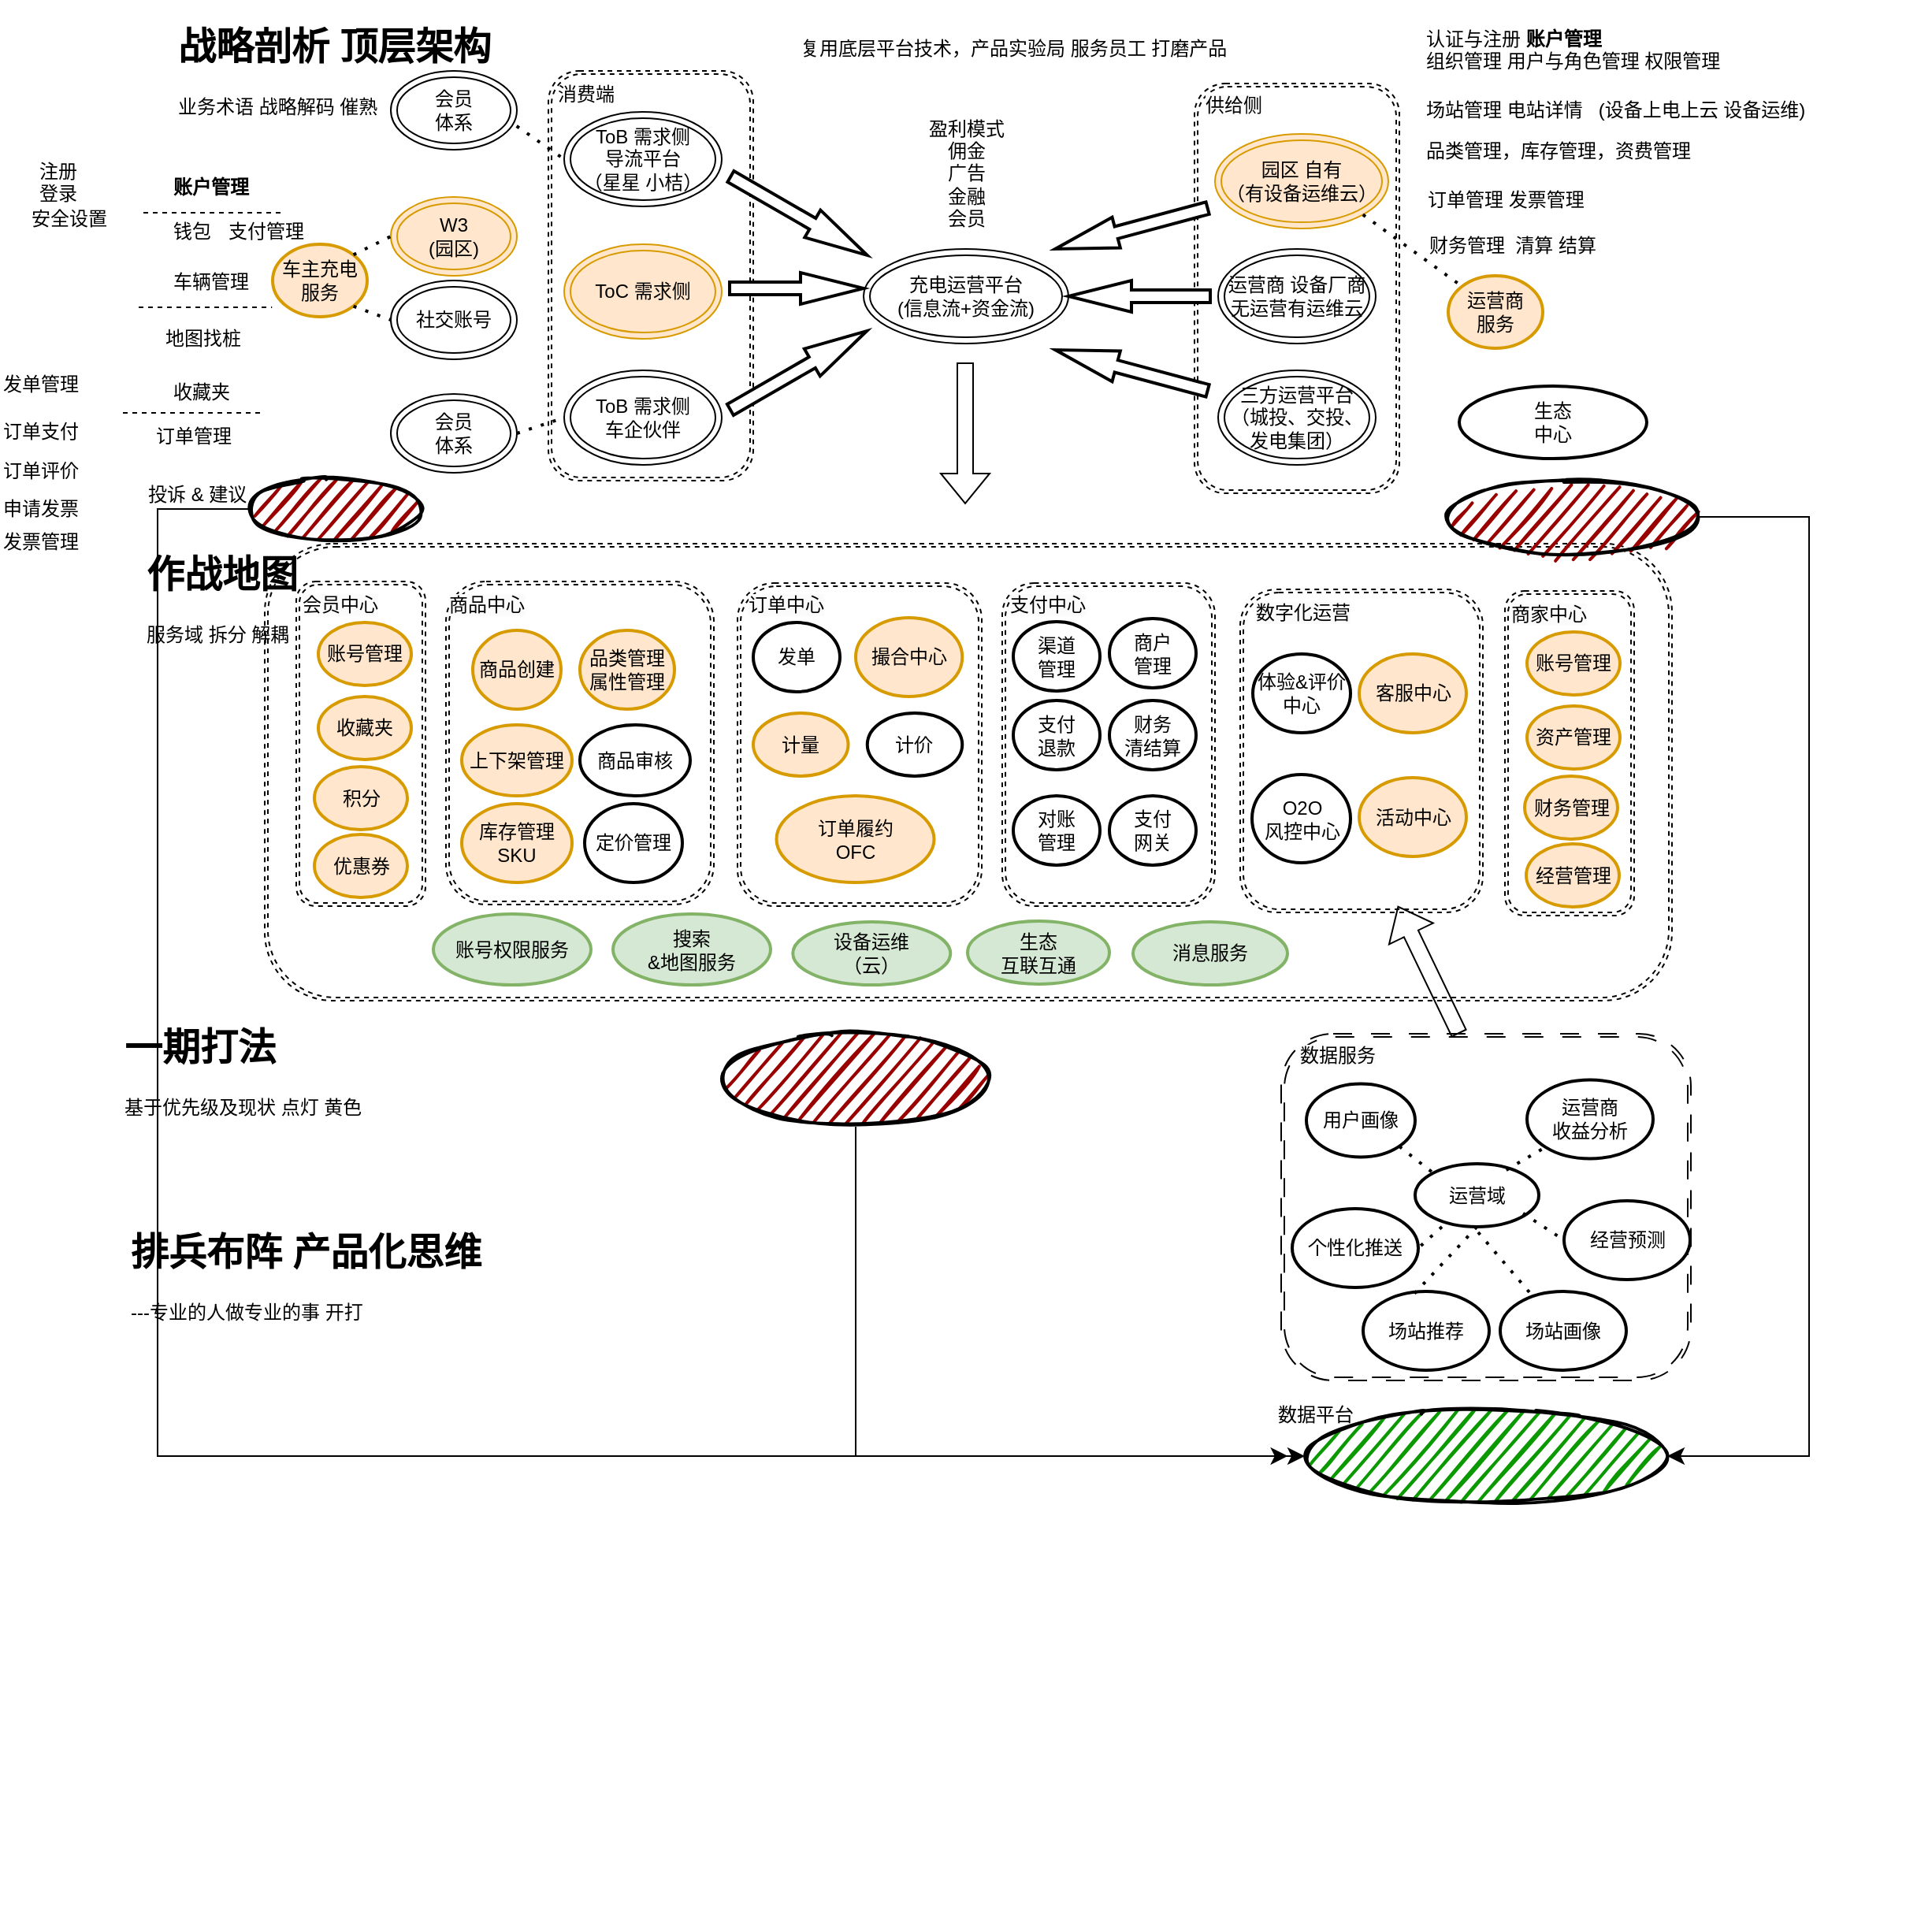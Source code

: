 <mxfile version="21.6.5" type="github" pages="2">
  <diagram id="8EDjJjbJvhK0y4aMau6F" name="第 2 页">
    <mxGraphModel dx="1999" dy="781" grid="1" gridSize="10" guides="1" tooltips="1" connect="1" arrows="1" fold="1" page="1" pageScale="1" pageWidth="827" pageHeight="1169" math="0" shadow="0">
      <root>
        <mxCell id="0" />
        <mxCell id="1" parent="0" />
        <mxCell id="3FzWOjz9zAjD-21MEWH3-63" value="" style="shape=ext;double=1;rounded=1;whiteSpace=wrap;html=1;dashed=1;" parent="1" vertex="1">
          <mxGeometry x="-253" y="370" width="893" height="290" as="geometry" />
        </mxCell>
        <mxCell id="F-QcpErnohuV-qcBUmVm-13" value="" style="shape=ext;double=1;rounded=1;whiteSpace=wrap;html=1;dashed=1;" parent="1" vertex="1">
          <mxGeometry x="366" y="399" width="154" height="205" as="geometry" />
        </mxCell>
        <mxCell id="i7QfS_ZlqmcbJxc-0LVa-5" value="" style="shape=ext;double=1;rounded=1;whiteSpace=wrap;html=1;dashed=1;" parent="1" vertex="1">
          <mxGeometry x="-138" y="394" width="170" height="205" as="geometry" />
        </mxCell>
        <mxCell id="eOWVepXUeaa1YayuUR31-4" value="" style="shape=ext;double=1;rounded=1;whiteSpace=wrap;html=1;dashed=1;" parent="1" vertex="1">
          <mxGeometry x="337" y="78" width="130" height="260" as="geometry" />
        </mxCell>
        <mxCell id="eOWVepXUeaa1YayuUR31-3" value="" style="shape=ext;double=1;rounded=1;whiteSpace=wrap;html=1;dashed=1;" parent="1" vertex="1">
          <mxGeometry x="-73" y="70" width="130" height="260" as="geometry" />
        </mxCell>
        <mxCell id="3FzWOjz9zAjD-21MEWH3-30" value="" style="shape=ext;double=1;rounded=1;whiteSpace=wrap;html=1;dashed=1;" parent="1" vertex="1">
          <mxGeometry x="47" y="395" width="155" height="205" as="geometry" />
        </mxCell>
        <mxCell id="3FzWOjz9zAjD-21MEWH3-1" value="ToB 需求侧&lt;br&gt;导流平台&lt;br&gt;（星星 小桔）" style="ellipse;shape=doubleEllipse;whiteSpace=wrap;html=1;" parent="1" vertex="1">
          <mxGeometry x="-63" y="96" width="100" height="60" as="geometry" />
        </mxCell>
        <mxCell id="3FzWOjz9zAjD-21MEWH3-2" value="充电运营平台&lt;br&gt;(信息流+资金流)" style="ellipse;shape=doubleEllipse;whiteSpace=wrap;html=1;" parent="1" vertex="1">
          <mxGeometry x="127" y="183" width="130" height="60" as="geometry" />
        </mxCell>
        <mxCell id="3FzWOjz9zAjD-21MEWH3-3" value="运营商 设备厂商&lt;br&gt;无运营有运维云" style="ellipse;shape=doubleEllipse;whiteSpace=wrap;html=1;" parent="1" vertex="1">
          <mxGeometry x="352" y="183" width="100" height="60" as="geometry" />
        </mxCell>
        <mxCell id="3FzWOjz9zAjD-21MEWH3-4" value="ToC&amp;nbsp;需求侧" style="ellipse;shape=doubleEllipse;whiteSpace=wrap;html=1;fillColor=#ffe6cc;strokeColor=#d79b00;" parent="1" vertex="1">
          <mxGeometry x="-63" y="180" width="100" height="60" as="geometry" />
        </mxCell>
        <mxCell id="3FzWOjz9zAjD-21MEWH3-10" value="" style="verticalLabelPosition=bottom;verticalAlign=top;html=1;strokeWidth=2;shape=mxgraph.arrows2.arrow;dy=0.6;dx=40;notch=0;rotation=30;" parent="1" vertex="1">
          <mxGeometry x="36" y="152" width="100" height="20" as="geometry" />
        </mxCell>
        <mxCell id="3FzWOjz9zAjD-21MEWH3-11" value="" style="verticalLabelPosition=bottom;verticalAlign=top;html=1;strokeWidth=2;shape=mxgraph.arrows2.arrow;dy=0.6;dx=40;notch=0;rotation=-195;" parent="1" vertex="1">
          <mxGeometry x="247" y="160" width="100" height="20" as="geometry" />
        </mxCell>
        <mxCell id="3FzWOjz9zAjD-21MEWH3-13" value="" style="verticalLabelPosition=bottom;verticalAlign=top;html=1;strokeWidth=2;shape=mxgraph.arrows2.arrow;dy=0.6;dx=40;notch=0;rotation=-180;" parent="1" vertex="1">
          <mxGeometry x="257" y="203" width="90" height="20" as="geometry" />
        </mxCell>
        <mxCell id="3FzWOjz9zAjD-21MEWH3-14" value="" style="verticalLabelPosition=bottom;verticalAlign=top;html=1;strokeWidth=2;shape=mxgraph.arrows2.arrow;dy=0.6;dx=40;notch=0;" parent="1" vertex="1">
          <mxGeometry x="42" y="198" width="85" height="20" as="geometry" />
        </mxCell>
        <mxCell id="3FzWOjz9zAjD-21MEWH3-16" value="三方运营平台&lt;br&gt;（城投、交投、发电集团）" style="ellipse;shape=doubleEllipse;whiteSpace=wrap;html=1;" parent="1" vertex="1">
          <mxGeometry x="352" y="260" width="100" height="60" as="geometry" />
        </mxCell>
        <mxCell id="3FzWOjz9zAjD-21MEWH3-17" value="ToB 需求侧&lt;br&gt;车企伙伴" style="ellipse;shape=doubleEllipse;whiteSpace=wrap;html=1;" parent="1" vertex="1">
          <mxGeometry x="-63" y="260" width="100" height="60" as="geometry" />
        </mxCell>
        <mxCell id="3FzWOjz9zAjD-21MEWH3-18" value="" style="verticalLabelPosition=bottom;verticalAlign=top;html=1;strokeWidth=2;shape=mxgraph.arrows2.arrow;dy=0.6;dx=40;notch=0;rotation=-30;" parent="1" vertex="1">
          <mxGeometry x="35.75" y="250" width="100" height="20" as="geometry" />
        </mxCell>
        <mxCell id="3FzWOjz9zAjD-21MEWH3-19" value="园区 自有&lt;br&gt;（有设备运维云）" style="ellipse;shape=doubleEllipse;whiteSpace=wrap;html=1;fillColor=#ffe6cc;strokeColor=#d79b00;" parent="1" vertex="1">
          <mxGeometry x="350" y="110" width="110" height="60" as="geometry" />
        </mxCell>
        <mxCell id="3FzWOjz9zAjD-21MEWH3-20" value="" style="verticalLabelPosition=bottom;verticalAlign=top;html=1;strokeWidth=2;shape=mxgraph.arrows2.arrow;dy=0.6;dx=40;notch=0;rotation=-165;" parent="1" vertex="1">
          <mxGeometry x="247" y="250" width="100" height="20" as="geometry" />
        </mxCell>
        <mxCell id="3FzWOjz9zAjD-21MEWH3-21" value="会员&lt;br&gt;体系" style="ellipse;shape=doubleEllipse;whiteSpace=wrap;html=1;" parent="1" vertex="1">
          <mxGeometry x="-173" y="275" width="80" height="50" as="geometry" />
        </mxCell>
        <mxCell id="3FzWOjz9zAjD-21MEWH3-22" value="会员&lt;br&gt;体系" style="ellipse;shape=doubleEllipse;whiteSpace=wrap;html=1;" parent="1" vertex="1">
          <mxGeometry x="-173" y="70" width="80" height="50" as="geometry" />
        </mxCell>
        <mxCell id="3FzWOjz9zAjD-21MEWH3-23" value="W3&lt;br&gt;(园区)" style="ellipse;shape=doubleEllipse;whiteSpace=wrap;html=1;fillColor=#ffe6cc;strokeColor=#d79b00;" parent="1" vertex="1">
          <mxGeometry x="-173" y="150" width="80" height="50" as="geometry" />
        </mxCell>
        <mxCell id="3FzWOjz9zAjD-21MEWH3-24" value="社交账号" style="ellipse;shape=doubleEllipse;whiteSpace=wrap;html=1;" parent="1" vertex="1">
          <mxGeometry x="-173" y="203" width="80" height="50" as="geometry" />
        </mxCell>
        <mxCell id="3FzWOjz9zAjD-21MEWH3-26" value="撮合中心" style="strokeWidth=2;html=1;shape=mxgraph.flowchart.start_1;whiteSpace=wrap;fillColor=#ffe6cc;strokeColor=#d79b00;" parent="1" vertex="1">
          <mxGeometry x="122" y="417" width="67.63" height="50" as="geometry" />
        </mxCell>
        <mxCell id="3FzWOjz9zAjD-21MEWH3-27" value="上下架管理" style="strokeWidth=2;html=1;shape=mxgraph.flowchart.start_1;whiteSpace=wrap;fillColor=#ffe6cc;strokeColor=#d79b00;" parent="1" vertex="1">
          <mxGeometry x="-128" y="485" width="70" height="45" as="geometry" />
        </mxCell>
        <mxCell id="3FzWOjz9zAjD-21MEWH3-28" value="计量" style="strokeWidth=2;html=1;shape=mxgraph.flowchart.start_1;whiteSpace=wrap;fillColor=#ffe6cc;strokeColor=#d79b00;" parent="1" vertex="1">
          <mxGeometry x="57" y="477.5" width="60.25" height="40" as="geometry" />
        </mxCell>
        <mxCell id="3FzWOjz9zAjD-21MEWH3-32" value="客服中心" style="strokeWidth=2;html=1;shape=mxgraph.flowchart.start_1;whiteSpace=wrap;fillColor=#ffe6cc;strokeColor=#d79b00;" parent="1" vertex="1">
          <mxGeometry x="441.5" y="440" width="68" height="50" as="geometry" />
        </mxCell>
        <mxCell id="3FzWOjz9zAjD-21MEWH3-34" value="O2O&lt;br&gt;风控中心" style="strokeWidth=2;html=1;shape=mxgraph.flowchart.start_1;whiteSpace=wrap;" parent="1" vertex="1">
          <mxGeometry x="373.5" y="516.5" width="62.5" height="56" as="geometry" />
        </mxCell>
        <mxCell id="3FzWOjz9zAjD-21MEWH3-41" value="&lt;b&gt;账户管理&lt;/b&gt;" style="text;whiteSpace=wrap;html=1;" parent="1" vertex="1">
          <mxGeometry x="-313" y="130" width="80" height="40" as="geometry" />
        </mxCell>
        <mxCell id="3FzWOjz9zAjD-21MEWH3-42" value="车辆管理" style="text;whiteSpace=wrap;html=1;" parent="1" vertex="1">
          <mxGeometry x="-313" y="190" width="80" height="40" as="geometry" />
        </mxCell>
        <mxCell id="3FzWOjz9zAjD-21MEWH3-43" value="安全设置" style="text;whiteSpace=wrap;html=1;" parent="1" vertex="1">
          <mxGeometry x="-403" y="150" width="80" height="40" as="geometry" />
        </mxCell>
        <mxCell id="3FzWOjz9zAjD-21MEWH3-44" value="支付管理" style="text;whiteSpace=wrap;html=1;" parent="1" vertex="1">
          <mxGeometry x="-278" y="158" width="80" height="40" as="geometry" />
        </mxCell>
        <mxCell id="3FzWOjz9zAjD-21MEWH3-45" value="收藏夹" style="text;whiteSpace=wrap;html=1;" parent="1" vertex="1">
          <mxGeometry x="-313" y="260" width="70" height="40" as="geometry" />
        </mxCell>
        <mxCell id="3FzWOjz9zAjD-21MEWH3-46" value="订单管理" style="text;whiteSpace=wrap;html=1;" parent="1" vertex="1">
          <mxGeometry x="-324" y="288" width="70" height="40" as="geometry" />
        </mxCell>
        <mxCell id="3FzWOjz9zAjD-21MEWH3-47" value="订单评价" style="text;whiteSpace=wrap;html=1;" parent="1" vertex="1">
          <mxGeometry x="-421" y="310" width="80" height="40" as="geometry" />
        </mxCell>
        <mxCell id="3FzWOjz9zAjD-21MEWH3-48" value="发单管理" style="text;whiteSpace=wrap;html=1;" parent="1" vertex="1">
          <mxGeometry x="-421" y="255" width="80" height="40" as="geometry" />
        </mxCell>
        <mxCell id="3FzWOjz9zAjD-21MEWH3-49" value="地图找桩" style="text;whiteSpace=wrap;html=1;" parent="1" vertex="1">
          <mxGeometry x="-318" y="226" width="80" height="40" as="geometry" />
        </mxCell>
        <mxCell id="3FzWOjz9zAjD-21MEWH3-50" value="订单支付" style="text;whiteSpace=wrap;html=1;" parent="1" vertex="1">
          <mxGeometry x="-421" y="285" width="80" height="40" as="geometry" />
        </mxCell>
        <mxCell id="3FzWOjz9zAjD-21MEWH3-52" value="申请发票" style="text;whiteSpace=wrap;html=1;" parent="1" vertex="1">
          <mxGeometry x="-421" y="334" width="80" height="40" as="geometry" />
        </mxCell>
        <mxCell id="3FzWOjz9zAjD-21MEWH3-53" value="发票管理" style="text;whiteSpace=wrap;html=1;" parent="1" vertex="1">
          <mxGeometry x="-421" y="355" width="80" height="40" as="geometry" />
        </mxCell>
        <mxCell id="3FzWOjz9zAjD-21MEWH3-54" value="注册 &lt;br&gt;登录" style="text;whiteSpace=wrap;html=1;" parent="1" vertex="1">
          <mxGeometry x="-398" y="120" width="80" height="40" as="geometry" />
        </mxCell>
        <mxCell id="3FzWOjz9zAjD-21MEWH3-55" value="投诉 &amp;amp; 建议" style="text;whiteSpace=wrap;html=1;" parent="1" vertex="1">
          <mxGeometry x="-329" y="325" width="80" height="40" as="geometry" />
        </mxCell>
        <mxCell id="3FzWOjz9zAjD-21MEWH3-58" value="&lt;span style=&quot;color: rgb(0, 0, 0); font-family: Helvetica; font-size: 12px; font-style: normal; font-variant-ligatures: normal; font-variant-caps: normal; font-weight: 400; letter-spacing: normal; orphans: 2; text-align: center; text-indent: 0px; text-transform: none; widows: 2; word-spacing: 0px; -webkit-text-stroke-width: 0px; background-color: rgb(251, 251, 251); text-decoration-thickness: initial; text-decoration-style: initial; text-decoration-color: initial; float: none; display: inline !important;&quot;&gt;订单中心&lt;/span&gt;" style="text;whiteSpace=wrap;html=1;" parent="1" vertex="1">
          <mxGeometry x="52" y="395" width="80" height="40" as="geometry" />
        </mxCell>
        <mxCell id="3FzWOjz9zAjD-21MEWH3-68" value="场站管理 电站详情&amp;nbsp; &amp;nbsp;(设备上电上云 设备运维)" style="text;whiteSpace=wrap;html=1;" parent="1" vertex="1">
          <mxGeometry x="482" y="81" width="260" height="40" as="geometry" />
        </mxCell>
        <mxCell id="3FzWOjz9zAjD-21MEWH3-69" value="认证与注册 &lt;b&gt;账户管理&lt;/b&gt;&amp;nbsp; &lt;br&gt;组织管理 用户与角色管理 权限管理" style="text;whiteSpace=wrap;html=1;" parent="1" vertex="1">
          <mxGeometry x="482" y="36" width="270" height="40" as="geometry" />
        </mxCell>
        <mxCell id="3FzWOjz9zAjD-21MEWH3-70" value="品类管理，库存管理，资费管理" style="text;whiteSpace=wrap;html=1;" parent="1" vertex="1">
          <mxGeometry x="482" y="107" width="200" height="40" as="geometry" />
        </mxCell>
        <mxCell id="3FzWOjz9zAjD-21MEWH3-71" value="&lt;span&gt;订单管理 发票管理&amp;nbsp;&lt;/span&gt;" style="text;whiteSpace=wrap;html=1;" parent="1" vertex="1">
          <mxGeometry x="483" y="138" width="195" height="40" as="geometry" />
        </mxCell>
        <mxCell id="3FzWOjz9zAjD-21MEWH3-72" value="订单履约&lt;br&gt;OFC" style="strokeWidth=2;html=1;shape=mxgraph.flowchart.start_1;whiteSpace=wrap;fillColor=#ffe6cc;strokeColor=#d79b00;" parent="1" vertex="1">
          <mxGeometry x="71.75" y="530" width="100" height="55" as="geometry" />
        </mxCell>
        <mxCell id="3FzWOjz9zAjD-21MEWH3-76" value="财务管理&amp;nbsp; 清算 结算" style="text;whiteSpace=wrap;html=1;" parent="1" vertex="1">
          <mxGeometry x="484" y="167" width="200" height="40" as="geometry" />
        </mxCell>
        <mxCell id="eOWVepXUeaa1YayuUR31-1" value="" style="endArrow=none;dashed=1;html=1;dashPattern=1 3;strokeWidth=2;rounded=0;exitX=0.998;exitY=0.7;exitDx=0;exitDy=0;exitPerimeter=0;entryX=0;entryY=0.5;entryDx=0;entryDy=0;" parent="1" source="3FzWOjz9zAjD-21MEWH3-22" target="3FzWOjz9zAjD-21MEWH3-1" edge="1">
          <mxGeometry width="50" height="50" relative="1" as="geometry">
            <mxPoint x="147" y="430" as="sourcePoint" />
            <mxPoint x="197" y="380" as="targetPoint" />
          </mxGeometry>
        </mxCell>
        <mxCell id="eOWVepXUeaa1YayuUR31-2" value="" style="endArrow=none;dashed=1;html=1;dashPattern=1 3;strokeWidth=2;rounded=0;exitX=1;exitY=0.5;exitDx=0;exitDy=0;entryX=0;entryY=0.5;entryDx=0;entryDy=0;" parent="1" source="3FzWOjz9zAjD-21MEWH3-21" target="3FzWOjz9zAjD-21MEWH3-17" edge="1">
          <mxGeometry width="50" height="50" relative="1" as="geometry">
            <mxPoint x="-83" y="85" as="sourcePoint" />
            <mxPoint x="-48" y="100" as="targetPoint" />
          </mxGeometry>
        </mxCell>
        <mxCell id="eOWVepXUeaa1YayuUR31-5" value="" style="shape=flexArrow;endArrow=classic;html=1;rounded=0;" parent="1" edge="1">
          <mxGeometry width="50" height="50" relative="1" as="geometry">
            <mxPoint x="191.5" y="255" as="sourcePoint" />
            <mxPoint x="191.5" y="345" as="targetPoint" />
          </mxGeometry>
        </mxCell>
        <mxCell id="eOWVepXUeaa1YayuUR31-6" value="消费端" style="text;strokeColor=none;fillColor=none;align=left;verticalAlign=middle;spacingLeft=4;spacingRight=4;overflow=hidden;points=[[0,0.5],[1,0.5]];portConstraint=eastwest;rotatable=0;whiteSpace=wrap;html=1;" parent="1" vertex="1">
          <mxGeometry x="-73" y="70" width="80" height="30" as="geometry" />
        </mxCell>
        <mxCell id="eOWVepXUeaa1YayuUR31-7" value="盈利模式&lt;br&gt;佣金&lt;br&gt;广告&lt;br&gt;金融&lt;br&gt;会员" style="text;html=1;strokeColor=none;fillColor=none;align=center;verticalAlign=middle;whiteSpace=wrap;rounded=0;" parent="1" vertex="1">
          <mxGeometry x="151.5" y="120" width="81" height="30" as="geometry" />
        </mxCell>
        <mxCell id="eOWVepXUeaa1YayuUR31-8" value="搜索&lt;br&gt;&amp;amp;地图服务" style="strokeWidth=2;html=1;shape=mxgraph.flowchart.start_1;whiteSpace=wrap;fillColor=#d5e8d4;strokeColor=#82b366;" parent="1" vertex="1">
          <mxGeometry x="-32" y="605" width="100" height="45" as="geometry" />
        </mxCell>
        <mxCell id="eOWVepXUeaa1YayuUR31-9" value="设备运维&lt;br&gt;（云）" style="strokeWidth=2;html=1;shape=mxgraph.flowchart.start_1;whiteSpace=wrap;fillColor=#d5e8d4;strokeColor=#82b366;" parent="1" vertex="1">
          <mxGeometry x="82.13" y="610" width="100" height="40" as="geometry" />
        </mxCell>
        <mxCell id="eOWVepXUeaa1YayuUR31-10" value="体验&amp;amp;评价&lt;br&gt;中心" style="strokeWidth=2;html=1;shape=mxgraph.flowchart.start_1;whiteSpace=wrap;" parent="1" vertex="1">
          <mxGeometry x="374" y="440" width="62" height="50" as="geometry" />
        </mxCell>
        <mxCell id="i7QfS_ZlqmcbJxc-0LVa-1" value="&lt;p data-pid=&quot;iykLAel1&quot; style=&quot;margin: 1.4em 0px; color: rgb(18, 18, 18); font-family: -apple-system, BlinkMacSystemFont, &amp;quot;Helvetica Neue&amp;quot;, &amp;quot;PingFang SC&amp;quot;, &amp;quot;Microsoft YaHei&amp;quot;, &amp;quot;Source Han Sans SC&amp;quot;, &amp;quot;Noto Sans CJK SC&amp;quot;, &amp;quot;WenQuanYi Micro Hei&amp;quot;, sans-serif; font-size: medium; font-style: normal; font-variant-ligatures: normal; font-variant-caps: normal; font-weight: 400; letter-spacing: normal; orphans: 2; text-align: start; text-indent: 0px; text-transform: none; widows: 2; word-spacing: 0px; -webkit-text-stroke-width: 0px; background-color: rgb(255, 255, 255); text-decoration-thickness: initial; text-decoration-style: initial; text-decoration-color: initial;&quot;&gt;&lt;br&gt;&lt;/p&gt;" style="text;whiteSpace=wrap;html=1;" parent="1" vertex="1">
          <mxGeometry x="-238" y="1060" width="582.5" height="190" as="geometry" />
        </mxCell>
        <mxCell id="i7QfS_ZlqmcbJxc-0LVa-2" value="计价" style="strokeWidth=2;html=1;shape=mxgraph.flowchart.start_1;whiteSpace=wrap;" parent="1" vertex="1">
          <mxGeometry x="129.38" y="477.5" width="60.25" height="40" as="geometry" />
        </mxCell>
        <mxCell id="i7QfS_ZlqmcbJxc-0LVa-3" value="发单" style="strokeWidth=2;html=1;shape=mxgraph.flowchart.start_1;whiteSpace=wrap;" parent="1" vertex="1">
          <mxGeometry x="57" y="420" width="55" height="44" as="geometry" />
        </mxCell>
        <mxCell id="i7QfS_ZlqmcbJxc-0LVa-6" value="&lt;span style=&quot;color: rgb(0, 0, 0); font-family: Helvetica; font-size: 12px; font-style: normal; font-variant-ligatures: normal; font-variant-caps: normal; font-weight: 400; letter-spacing: normal; orphans: 2; text-align: center; text-indent: 0px; text-transform: none; widows: 2; word-spacing: 0px; -webkit-text-stroke-width: 0px; background-color: rgb(251, 251, 251); text-decoration-thickness: initial; text-decoration-style: initial; text-decoration-color: initial; float: none; display: inline !important;&quot;&gt;商品中心&lt;/span&gt;" style="text;whiteSpace=wrap;html=1;" parent="1" vertex="1">
          <mxGeometry x="-138" y="395" width="80" height="40" as="geometry" />
        </mxCell>
        <mxCell id="i7QfS_ZlqmcbJxc-0LVa-8" value="品类管理&lt;br&gt;属性管理" style="strokeWidth=2;html=1;shape=mxgraph.flowchart.start_1;whiteSpace=wrap;fillColor=#ffe6cc;strokeColor=#d79b00;" parent="1" vertex="1">
          <mxGeometry x="-53" y="425" width="60" height="50" as="geometry" />
        </mxCell>
        <mxCell id="i7QfS_ZlqmcbJxc-0LVa-9" value="库存管理&lt;br&gt;SKU" style="strokeWidth=2;html=1;shape=mxgraph.flowchart.start_1;whiteSpace=wrap;fillColor=#ffe6cc;strokeColor=#d79b00;" parent="1" vertex="1">
          <mxGeometry x="-128" y="535" width="70" height="50" as="geometry" />
        </mxCell>
        <mxCell id="i7QfS_ZlqmcbJxc-0LVa-10" value="定价管理" style="strokeWidth=2;html=1;shape=mxgraph.flowchart.start_1;whiteSpace=wrap;" parent="1" vertex="1">
          <mxGeometry x="-50" y="535" width="62" height="50" as="geometry" />
        </mxCell>
        <mxCell id="i7QfS_ZlqmcbJxc-0LVa-11" value="商品审核" style="strokeWidth=2;html=1;shape=mxgraph.flowchart.start_1;whiteSpace=wrap;" parent="1" vertex="1">
          <mxGeometry x="-53" y="485" width="70" height="45" as="geometry" />
        </mxCell>
        <mxCell id="i7QfS_ZlqmcbJxc-0LVa-12" value="商品创建" style="strokeWidth=2;html=1;shape=mxgraph.flowchart.start_1;whiteSpace=wrap;fillColor=#ffe6cc;strokeColor=#d79b00;" parent="1" vertex="1">
          <mxGeometry x="-121" y="425" width="56" height="50" as="geometry" />
        </mxCell>
        <mxCell id="lFskjQZ2PCmckqdqeggf-3" value="车主充电服务" style="strokeWidth=2;html=1;shape=mxgraph.flowchart.start_1;whiteSpace=wrap;fillColor=#ffe6cc;strokeColor=#d79b00;" parent="1" vertex="1">
          <mxGeometry x="-248" y="180" width="60" height="46" as="geometry" />
        </mxCell>
        <mxCell id="lFskjQZ2PCmckqdqeggf-4" value="运营商&lt;br&gt;服务" style="strokeWidth=2;html=1;shape=mxgraph.flowchart.start_1;whiteSpace=wrap;fillColor=#ffe6cc;strokeColor=#d79b00;" parent="1" vertex="1">
          <mxGeometry x="498" y="200" width="60" height="46" as="geometry" />
        </mxCell>
        <mxCell id="lFskjQZ2PCmckqdqeggf-5" value="账号权限服务" style="strokeWidth=2;html=1;shape=mxgraph.flowchart.start_1;whiteSpace=wrap;fillColor=#d5e8d4;strokeColor=#82b366;" parent="1" vertex="1">
          <mxGeometry x="-146" y="605" width="100" height="45" as="geometry" />
        </mxCell>
        <mxCell id="lFskjQZ2PCmckqdqeggf-8" value="" style="endArrow=none;dashed=1;html=1;dashPattern=1 3;strokeWidth=2;rounded=0;entryX=0;entryY=0.5;entryDx=0;entryDy=0;exitX=0.855;exitY=0.145;exitDx=0;exitDy=0;exitPerimeter=0;" parent="1" source="lFskjQZ2PCmckqdqeggf-3" target="3FzWOjz9zAjD-21MEWH3-23" edge="1">
          <mxGeometry width="50" height="50" relative="1" as="geometry">
            <mxPoint x="462" y="223" as="sourcePoint" />
            <mxPoint x="507" y="240" as="targetPoint" />
          </mxGeometry>
        </mxCell>
        <mxCell id="lFskjQZ2PCmckqdqeggf-9" value="" style="endArrow=none;dashed=1;html=1;dashPattern=1 3;strokeWidth=2;rounded=0;entryX=0;entryY=0.5;entryDx=0;entryDy=0;exitX=0.855;exitY=0.855;exitDx=0;exitDy=0;exitPerimeter=0;" parent="1" source="lFskjQZ2PCmckqdqeggf-3" target="3FzWOjz9zAjD-21MEWH3-24" edge="1">
          <mxGeometry width="50" height="50" relative="1" as="geometry">
            <mxPoint x="-187" y="197" as="sourcePoint" />
            <mxPoint x="-163" y="185" as="targetPoint" />
          </mxGeometry>
        </mxCell>
        <mxCell id="lFskjQZ2PCmckqdqeggf-10" value="复用底层平台技术，产品实验局 服务员工&amp;nbsp;打磨产品&amp;nbsp;" style="text;strokeColor=none;fillColor=none;align=left;verticalAlign=middle;spacingLeft=4;spacingRight=4;overflow=hidden;points=[[0,0.5],[1,0.5]];portConstraint=eastwest;rotatable=0;whiteSpace=wrap;html=1;" parent="1" vertex="1">
          <mxGeometry x="81.25" y="28.25" width="310" height="55.5" as="geometry" />
        </mxCell>
        <mxCell id="lFskjQZ2PCmckqdqeggf-11" value="&lt;h1&gt;战略剖析 顶层架构&lt;/h1&gt;&lt;div&gt;业务术语 战略解码 催熟&lt;br&gt;&lt;/div&gt;" style="text;html=1;strokeColor=none;fillColor=none;spacing=5;spacingTop=-20;whiteSpace=wrap;overflow=hidden;rounded=0;" parent="1" vertex="1">
          <mxGeometry x="-313" y="35" width="250" height="120" as="geometry" />
        </mxCell>
        <mxCell id="lFskjQZ2PCmckqdqeggf-12" value="&lt;h1&gt;作战地图&lt;/h1&gt;&lt;div&gt;&lt;p class=&quot;MsoNormal&quot;&gt;服务域 拆分 解耦&lt;/p&gt;&lt;/div&gt;" style="text;html=1;strokeColor=none;fillColor=none;spacing=5;spacingTop=-20;whiteSpace=wrap;overflow=hidden;rounded=0;" parent="1" vertex="1">
          <mxGeometry x="-333" y="370" width="190" height="120" as="geometry" />
        </mxCell>
        <mxCell id="lFskjQZ2PCmckqdqeggf-13" value="&lt;h1&gt;一期打法&lt;/h1&gt;&lt;div&gt;基于优先级及现状 点灯 黄色&lt;br&gt;&lt;/div&gt;" style="text;html=1;strokeColor=none;fillColor=none;spacing=5;spacingTop=-20;whiteSpace=wrap;overflow=hidden;rounded=0;" parent="1" vertex="1">
          <mxGeometry x="-347" y="670" width="190" height="120" as="geometry" />
        </mxCell>
        <mxCell id="ysuumSPYMVVIcpJFChXi-2" value="" style="endArrow=none;dashed=1;html=1;dashPattern=1 3;strokeWidth=2;rounded=0;entryX=0.145;entryY=0.145;entryDx=0;entryDy=0;entryPerimeter=0;exitX=1;exitY=1;exitDx=0;exitDy=0;" parent="1" source="3FzWOjz9zAjD-21MEWH3-19" target="lFskjQZ2PCmckqdqeggf-4" edge="1">
          <mxGeometry width="50" height="50" relative="1" as="geometry">
            <mxPoint x="462" y="223" as="sourcePoint" />
            <mxPoint x="507" y="240" as="targetPoint" />
          </mxGeometry>
        </mxCell>
        <mxCell id="PBwplDWFwC0qP9ES-MlG-2" value="生态&lt;br&gt;互联互通" style="strokeWidth=2;html=1;shape=mxgraph.flowchart.start_1;whiteSpace=wrap;fillColor=#d5e8d4;strokeColor=#82b366;" parent="1" vertex="1">
          <mxGeometry x="193" y="609.5" width="90" height="40" as="geometry" />
        </mxCell>
        <mxCell id="F-QcpErnohuV-qcBUmVm-1" value="&lt;span style=&quot;color: rgb(0, 0, 0); font-family: Helvetica; font-size: 12px; font-style: normal; font-variant-ligatures: normal; font-variant-caps: normal; font-weight: 400; letter-spacing: normal; orphans: 2; text-align: center; text-indent: 0px; text-transform: none; widows: 2; word-spacing: 0px; -webkit-text-stroke-width: 0px; background-color: rgb(251, 251, 251); text-decoration-thickness: initial; text-decoration-style: initial; text-decoration-color: initial; float: none; display: inline !important;&quot;&gt;供给侧&lt;/span&gt;" style="text;whiteSpace=wrap;html=1;" parent="1" vertex="1">
          <mxGeometry x="341.5" y="78" width="70" height="40" as="geometry" />
        </mxCell>
        <mxCell id="F-QcpErnohuV-qcBUmVm-2" value="钱包" style="text;whiteSpace=wrap;html=1;" parent="1" vertex="1">
          <mxGeometry x="-313" y="158" width="70" height="40" as="geometry" />
        </mxCell>
        <mxCell id="F-QcpErnohuV-qcBUmVm-11" value="" style="group" parent="1" vertex="1" connectable="0">
          <mxGeometry x="-373" y="870" width="1177" height="139" as="geometry" />
        </mxCell>
        <mxCell id="3FzWOjz9zAjD-21MEWH3-38" value="" style="ellipse;whiteSpace=wrap;html=1;strokeWidth=2;fillWeight=2;hachureGap=8;fillColor=#0a9900;fillStyle=dots;sketch=1;" parent="F-QcpErnohuV-qcBUmVm-11" vertex="1">
          <mxGeometry x="780" y="49" width="230" height="60" as="geometry" />
        </mxCell>
        <mxCell id="F-QcpErnohuV-qcBUmVm-12" value="" style="group" parent="F-QcpErnohuV-qcBUmVm-11" vertex="1" connectable="0">
          <mxGeometry x="765" y="-180" width="292" height="260" as="geometry" />
        </mxCell>
        <mxCell id="3FzWOjz9zAjD-21MEWH3-31" value="" style="shape=ext;double=1;rounded=1;whiteSpace=wrap;html=1;dashed=1;dashPattern=12 12;" parent="F-QcpErnohuV-qcBUmVm-12" vertex="1">
          <mxGeometry y="-9" width="260" height="220" as="geometry" />
        </mxCell>
        <mxCell id="3FzWOjz9zAjD-21MEWH3-33" value="用户画像" style="strokeWidth=2;html=1;shape=mxgraph.flowchart.start_1;whiteSpace=wrap;" parent="F-QcpErnohuV-qcBUmVm-12" vertex="1">
          <mxGeometry x="16" y="22.75" width="69" height="46.5" as="geometry" />
        </mxCell>
        <mxCell id="3FzWOjz9zAjD-21MEWH3-57" value="&lt;span style=&quot;color: rgb(0, 0, 0); font-family: Helvetica; font-size: 12px; font-style: normal; font-variant-ligatures: normal; font-variant-caps: normal; font-weight: 400; letter-spacing: normal; orphans: 2; text-align: center; text-indent: 0px; text-transform: none; widows: 2; word-spacing: 0px; -webkit-text-stroke-width: 0px; background-color: rgb(251, 251, 251); text-decoration-thickness: initial; text-decoration-style: initial; text-decoration-color: initial; float: none; display: inline !important;&quot;&gt;数据服务&lt;/span&gt;" style="text;whiteSpace=wrap;html=1;" parent="F-QcpErnohuV-qcBUmVm-12" vertex="1">
          <mxGeometry x="10" y="-9" width="105" height="40" as="geometry" />
        </mxCell>
        <mxCell id="3FzWOjz9zAjD-21MEWH3-59" value="场站画像" style="strokeWidth=2;html=1;shape=mxgraph.flowchart.start_1;whiteSpace=wrap;" parent="F-QcpErnohuV-qcBUmVm-12" vertex="1">
          <mxGeometry x="139" y="154.5" width="80" height="50" as="geometry" />
        </mxCell>
        <mxCell id="3FzWOjz9zAjD-21MEWH3-60" value="运营商&lt;br&gt;收益分析" style="strokeWidth=2;html=1;shape=mxgraph.flowchart.start_1;whiteSpace=wrap;" parent="F-QcpErnohuV-qcBUmVm-12" vertex="1">
          <mxGeometry x="156" y="20.25" width="80" height="50" as="geometry" />
        </mxCell>
        <mxCell id="3FzWOjz9zAjD-21MEWH3-61" value="场站推荐" style="strokeWidth=2;html=1;shape=mxgraph.flowchart.start_1;whiteSpace=wrap;" parent="F-QcpErnohuV-qcBUmVm-12" vertex="1">
          <mxGeometry x="52" y="154.5" width="80" height="50" as="geometry" />
        </mxCell>
        <mxCell id="3FzWOjz9zAjD-21MEWH3-62" value="个性化推送" style="strokeWidth=2;html=1;shape=mxgraph.flowchart.start_1;whiteSpace=wrap;" parent="F-QcpErnohuV-qcBUmVm-12" vertex="1">
          <mxGeometry x="7" y="102" width="80" height="50" as="geometry" />
        </mxCell>
        <mxCell id="3FzWOjz9zAjD-21MEWH3-73" value="经营预测" style="strokeWidth=2;html=1;shape=mxgraph.flowchart.start_1;whiteSpace=wrap;" parent="F-QcpErnohuV-qcBUmVm-12" vertex="1">
          <mxGeometry x="179.5" y="97" width="80" height="50" as="geometry" />
        </mxCell>
        <mxCell id="ysuumSPYMVVIcpJFChXi-1" value="运营域" style="strokeWidth=2;html=1;shape=mxgraph.flowchart.start_1;whiteSpace=wrap;" parent="F-QcpErnohuV-qcBUmVm-12" vertex="1">
          <mxGeometry x="85" y="73.5" width="78.5" height="40" as="geometry" />
        </mxCell>
        <mxCell id="F-QcpErnohuV-qcBUmVm-4" value="" style="endArrow=none;dashed=1;html=1;dashPattern=1 3;strokeWidth=2;rounded=0;entryX=1;entryY=0.5;entryDx=0;entryDy=0;entryPerimeter=0;" parent="F-QcpErnohuV-qcBUmVm-12" source="ysuumSPYMVVIcpJFChXi-1" target="3FzWOjz9zAjD-21MEWH3-62" edge="1">
          <mxGeometry width="50" height="50" relative="1" as="geometry">
            <mxPoint x="26.039" y="152" as="sourcePoint" />
            <mxPoint x="26.039" y="102" as="targetPoint" />
          </mxGeometry>
        </mxCell>
        <mxCell id="F-QcpErnohuV-qcBUmVm-5" value="" style="endArrow=none;dashed=1;html=1;dashPattern=1 3;strokeWidth=2;rounded=0;entryX=0.738;entryY=0.038;entryDx=0;entryDy=0;entryPerimeter=0;exitX=0.5;exitY=1;exitDx=0;exitDy=0;exitPerimeter=0;" parent="F-QcpErnohuV-qcBUmVm-12" source="ysuumSPYMVVIcpJFChXi-1" edge="1">
          <mxGeometry width="50" height="50" relative="1" as="geometry">
            <mxPoint x="96" y="124" as="sourcePoint" />
            <mxPoint x="84.04" y="156.4" as="targetPoint" />
          </mxGeometry>
        </mxCell>
        <mxCell id="F-QcpErnohuV-qcBUmVm-6" value="" style="endArrow=none;dashed=1;html=1;dashPattern=1 3;strokeWidth=2;rounded=0;entryX=0.263;entryY=0.07;entryDx=0;entryDy=0;entryPerimeter=0;" parent="F-QcpErnohuV-qcBUmVm-12" target="3FzWOjz9zAjD-21MEWH3-59" edge="1">
          <mxGeometry width="50" height="50" relative="1" as="geometry">
            <mxPoint x="125" y="117" as="sourcePoint" />
            <mxPoint x="94" y="166" as="targetPoint" />
          </mxGeometry>
        </mxCell>
        <mxCell id="F-QcpErnohuV-qcBUmVm-7" value="" style="endArrow=none;dashed=1;html=1;dashPattern=1 3;strokeWidth=2;rounded=0;entryX=0;entryY=0.5;entryDx=0;entryDy=0;entryPerimeter=0;exitX=0.873;exitY=0.785;exitDx=0;exitDy=0;exitPerimeter=0;" parent="F-QcpErnohuV-qcBUmVm-12" source="ysuumSPYMVVIcpJFChXi-1" target="3FzWOjz9zAjD-21MEWH3-73" edge="1">
          <mxGeometry width="50" height="50" relative="1" as="geometry">
            <mxPoint x="135" y="127" as="sourcePoint" />
            <mxPoint x="170" y="168" as="targetPoint" />
          </mxGeometry>
        </mxCell>
        <mxCell id="F-QcpErnohuV-qcBUmVm-8" value="" style="endArrow=none;dashed=1;html=1;dashPattern=1 3;strokeWidth=2;rounded=0;entryX=0.145;entryY=0.855;entryDx=0;entryDy=0;entryPerimeter=0;exitX=0.737;exitY=0.099;exitDx=0;exitDy=0;exitPerimeter=0;" parent="F-QcpErnohuV-qcBUmVm-12" source="ysuumSPYMVVIcpJFChXi-1" target="3FzWOjz9zAjD-21MEWH3-60" edge="1">
          <mxGeometry width="50" height="50" relative="1" as="geometry">
            <mxPoint x="155" y="87" as="sourcePoint" />
            <mxPoint x="190" y="86" as="targetPoint" />
          </mxGeometry>
        </mxCell>
        <mxCell id="F-QcpErnohuV-qcBUmVm-9" value="" style="endArrow=none;dashed=1;html=1;dashPattern=1 3;strokeWidth=2;rounded=0;entryX=0.145;entryY=0.145;entryDx=0;entryDy=0;entryPerimeter=0;exitX=0.855;exitY=0.855;exitDx=0;exitDy=0;exitPerimeter=0;" parent="F-QcpErnohuV-qcBUmVm-12" source="3FzWOjz9zAjD-21MEWH3-33" target="ysuumSPYMVVIcpJFChXi-1" edge="1">
          <mxGeometry width="50" height="50" relative="1" as="geometry">
            <mxPoint x="211" y="114" as="sourcePoint" />
            <mxPoint x="227" y="142" as="targetPoint" />
          </mxGeometry>
        </mxCell>
        <mxCell id="F-QcpErnohuV-qcBUmVm-22" value="数据平台" style="text;html=1;strokeColor=none;fillColor=none;align=center;verticalAlign=middle;whiteSpace=wrap;rounded=0;" parent="F-QcpErnohuV-qcBUmVm-12" vertex="1">
          <mxGeometry x="-8" y="218" width="60" height="30" as="geometry" />
        </mxCell>
        <mxCell id="F-QcpErnohuV-qcBUmVm-14" value="&lt;span style=&quot;color: rgb(0, 0, 0); font-family: Helvetica; font-style: normal; font-variant-ligatures: normal; font-variant-caps: normal; font-weight: 400; letter-spacing: normal; orphans: 2; text-align: center; text-indent: 0px; text-transform: none; widows: 2; word-spacing: 0px; -webkit-text-stroke-width: 0px; background-color: rgb(251, 251, 251); text-decoration-thickness: initial; text-decoration-style: initial; text-decoration-color: initial; float: none; display: inline !important;&quot;&gt;&lt;font style=&quot;font-size: 12px;&quot;&gt;数字化运营&lt;/font&gt;&lt;/span&gt;" style="text;whiteSpace=wrap;html=1;" parent="1" vertex="1">
          <mxGeometry x="374" y="400" width="80" height="40" as="geometry" />
        </mxCell>
        <mxCell id="F-QcpErnohuV-qcBUmVm-15" value="活动中心" style="strokeWidth=2;html=1;shape=mxgraph.flowchart.start_1;whiteSpace=wrap;fillColor=#ffe6cc;strokeColor=#d79b00;" parent="1" vertex="1">
          <mxGeometry x="441.5" y="518.5" width="68" height="50" as="geometry" />
        </mxCell>
        <mxCell id="F-QcpErnohuV-qcBUmVm-16" value="" style="shape=flexArrow;endArrow=classic;html=1;rounded=0;" parent="1" edge="1">
          <mxGeometry width="50" height="50" relative="1" as="geometry">
            <mxPoint x="505" y="681" as="sourcePoint" />
            <mxPoint x="466" y="599.928" as="targetPoint" />
          </mxGeometry>
        </mxCell>
        <mxCell id="F-QcpErnohuV-qcBUmVm-17" value="" style="shape=ext;double=1;rounded=1;whiteSpace=wrap;html=1;dashed=1;" parent="1" vertex="1">
          <mxGeometry x="215" y="395" width="135" height="205" as="geometry" />
        </mxCell>
        <mxCell id="F-QcpErnohuV-qcBUmVm-18" value="&lt;span style=&quot;color: rgb(0, 0, 0); font-family: Helvetica; font-size: 12px; font-style: normal; font-variant-ligatures: normal; font-variant-caps: normal; font-weight: 400; letter-spacing: normal; orphans: 2; text-align: center; text-indent: 0px; text-transform: none; widows: 2; word-spacing: 0px; -webkit-text-stroke-width: 0px; background-color: rgb(251, 251, 251); text-decoration-thickness: initial; text-decoration-style: initial; text-decoration-color: initial; float: none; display: inline !important;&quot;&gt;支付中心&lt;/span&gt;" style="text;whiteSpace=wrap;html=1;" parent="1" vertex="1">
          <mxGeometry x="218" y="395" width="80" height="40" as="geometry" />
        </mxCell>
        <mxCell id="F-QcpErnohuV-qcBUmVm-19" value="支付&lt;br&gt;退款" style="strokeWidth=2;html=1;shape=mxgraph.flowchart.start_1;whiteSpace=wrap;" parent="1" vertex="1">
          <mxGeometry x="222" y="469.5" width="55" height="44" as="geometry" />
        </mxCell>
        <mxCell id="F-QcpErnohuV-qcBUmVm-20" value="渠道&lt;br&gt;管理" style="strokeWidth=2;html=1;shape=mxgraph.flowchart.start_1;whiteSpace=wrap;" parent="1" vertex="1">
          <mxGeometry x="222" y="419.5" width="55" height="44" as="geometry" />
        </mxCell>
        <mxCell id="F-QcpErnohuV-qcBUmVm-21" value="财务&lt;br&gt;清结算" style="strokeWidth=2;html=1;shape=mxgraph.flowchart.start_1;whiteSpace=wrap;" parent="1" vertex="1">
          <mxGeometry x="283" y="469.5" width="55" height="44" as="geometry" />
        </mxCell>
        <mxCell id="3FzWOjz9zAjD-21MEWH3-78" value="" style="edgeStyle=elbowEdgeStyle;elbow=horizontal;endArrow=classic;html=1;curved=0;rounded=0;endSize=8;startSize=8;exitX=0;exitY=0.5;exitDx=0;exitDy=0;entryX=0.205;entryY=1.365;entryDx=0;entryDy=0;entryPerimeter=0;" parent="1" source="3FzWOjz9zAjD-21MEWH3-56" target="F-QcpErnohuV-qcBUmVm-22" edge="1">
          <mxGeometry width="50" height="50" relative="1" as="geometry">
            <mxPoint x="223" y="940" as="sourcePoint" />
            <mxPoint x="297" y="910" as="targetPoint" />
            <Array as="points">
              <mxPoint x="-321" y="900" />
            </Array>
          </mxGeometry>
        </mxCell>
        <mxCell id="3FzWOjz9zAjD-21MEWH3-79" value="" style="edgeStyle=elbowEdgeStyle;elbow=horizontal;endArrow=classic;html=1;curved=0;rounded=0;endSize=8;startSize=8;exitX=1;exitY=0.5;exitDx=0;exitDy=0;entryX=1;entryY=0.5;entryDx=0;entryDy=0;" parent="1" source="3FzWOjz9zAjD-21MEWH3-75" target="3FzWOjz9zAjD-21MEWH3-38" edge="1">
          <mxGeometry width="50" height="50" relative="1" as="geometry">
            <mxPoint x="410.5" y="990" as="sourcePoint" />
            <mxPoint x="567" y="890" as="targetPoint" />
            <Array as="points">
              <mxPoint x="727" y="670" />
            </Array>
          </mxGeometry>
        </mxCell>
        <mxCell id="F-QcpErnohuV-qcBUmVm-24" value="生态&lt;br&gt;中心" style="strokeWidth=2;html=1;shape=mxgraph.flowchart.start_1;whiteSpace=wrap;" parent="1" vertex="1">
          <mxGeometry x="505" y="270" width="119" height="46" as="geometry" />
        </mxCell>
        <mxCell id="F-QcpErnohuV-qcBUmVm-25" value="商户&lt;br&gt;管理" style="strokeWidth=2;html=1;shape=mxgraph.flowchart.start_1;whiteSpace=wrap;" parent="1" vertex="1">
          <mxGeometry x="283" y="417.5" width="55" height="44" as="geometry" />
        </mxCell>
        <mxCell id="F-QcpErnohuV-qcBUmVm-26" value="对账&lt;br&gt;管理" style="strokeWidth=2;html=1;shape=mxgraph.flowchart.start_1;whiteSpace=wrap;" parent="1" vertex="1">
          <mxGeometry x="222" y="530" width="55" height="44" as="geometry" />
        </mxCell>
        <mxCell id="F-QcpErnohuV-qcBUmVm-27" value="支付&lt;br&gt;网关" style="strokeWidth=2;html=1;shape=mxgraph.flowchart.start_1;whiteSpace=wrap;" parent="1" vertex="1">
          <mxGeometry x="283" y="530" width="55" height="44" as="geometry" />
        </mxCell>
        <mxCell id="9edYSK3bWS5Uuao7dCxM-5" value="消息服务" style="strokeWidth=2;html=1;shape=mxgraph.flowchart.start_1;whiteSpace=wrap;fillColor=#d5e8d4;strokeColor=#82b366;" parent="1" vertex="1">
          <mxGeometry x="298" y="610" width="98" height="40" as="geometry" />
        </mxCell>
        <mxCell id="9edYSK3bWS5Uuao7dCxM-6" value="" style="endArrow=none;dashed=1;html=1;rounded=0;entryX=0.87;entryY=-0.149;entryDx=0;entryDy=0;entryPerimeter=0;" parent="1" target="3FzWOjz9zAjD-21MEWH3-49" edge="1">
          <mxGeometry width="50" height="50" relative="1" as="geometry">
            <mxPoint x="-333" y="220" as="sourcePoint" />
            <mxPoint x="-63" y="250" as="targetPoint" />
          </mxGeometry>
        </mxCell>
        <mxCell id="9edYSK3bWS5Uuao7dCxM-7" value="" style="endArrow=none;dashed=1;html=1;rounded=0;" parent="1" edge="1">
          <mxGeometry width="50" height="50" relative="1" as="geometry">
            <mxPoint x="-343" y="287" as="sourcePoint" />
            <mxPoint x="-253" y="287" as="targetPoint" />
          </mxGeometry>
        </mxCell>
        <mxCell id="9edYSK3bWS5Uuao7dCxM-8" value="" style="endArrow=none;dashed=1;html=1;rounded=0;" parent="1" edge="1">
          <mxGeometry width="50" height="50" relative="1" as="geometry">
            <mxPoint x="-330" y="160" as="sourcePoint" />
            <mxPoint x="-240" y="160" as="targetPoint" />
          </mxGeometry>
        </mxCell>
        <mxCell id="3FzWOjz9zAjD-21MEWH3-56" value="" style="ellipse;whiteSpace=wrap;html=1;strokeWidth=2;fillWeight=2;hachureGap=8;fillColor=#990000;fillStyle=dots;sketch=1;" parent="1" vertex="1">
          <mxGeometry x="-263" y="328" width="110" height="40" as="geometry" />
        </mxCell>
        <mxCell id="3FzWOjz9zAjD-21MEWH3-75" value="" style="ellipse;whiteSpace=wrap;html=1;strokeWidth=2;fillWeight=2;hachureGap=8;fillColor=#990000;fillStyle=dots;sketch=1;" parent="1" vertex="1">
          <mxGeometry x="497" y="330" width="160" height="46" as="geometry" />
        </mxCell>
        <mxCell id="3FzWOjz9zAjD-21MEWH3-37" value="" style="ellipse;whiteSpace=wrap;html=1;strokeWidth=2;fillWeight=2;hachureGap=8;fillColor=#990000;fillStyle=dots;sketch=1;" parent="1" vertex="1">
          <mxGeometry x="37" y="680" width="170" height="60" as="geometry" />
        </mxCell>
        <mxCell id="9edYSK3bWS5Uuao7dCxM-9" value="" style="edgeStyle=elbowEdgeStyle;elbow=horizontal;endArrow=classic;html=1;curved=0;rounded=0;endSize=8;startSize=8;exitX=0.5;exitY=1;exitDx=0;exitDy=0;entryX=0;entryY=0.5;entryDx=0;entryDy=0;" parent="1" source="3FzWOjz9zAjD-21MEWH3-37" target="3FzWOjz9zAjD-21MEWH3-38" edge="1">
          <mxGeometry width="50" height="50" relative="1" as="geometry">
            <mxPoint x="-249" y="360" as="sourcePoint" />
            <mxPoint x="581" y="901" as="targetPoint" />
            <Array as="points">
              <mxPoint x="122" y="820" />
            </Array>
          </mxGeometry>
        </mxCell>
        <mxCell id="ysuumSPYMVVIcpJFChXi-3" value="&lt;h1&gt;排兵布阵 产品化思维&lt;/h1&gt;&lt;div&gt;&lt;p class=&quot;MsoNormal&quot;&gt;---专业的人做专业的事 开打&lt;span lang=&quot;EN-US&quot;&gt;&lt;/span&gt;&lt;/p&gt;&lt;br&gt;&lt;br&gt;&lt;span style=&quot;background-color:inherit&quot;&gt;&lt;/span&gt;&lt;/div&gt;" style="text;html=1;strokeColor=none;fillColor=none;spacing=5;spacingTop=-20;whiteSpace=wrap;overflow=hidden;rounded=0;" parent="1" vertex="1">
          <mxGeometry x="-343" y="800" width="240" height="120" as="geometry" />
        </mxCell>
        <mxCell id="8AI79fwWZx6Hy9ljnEo1-1" value="" style="shape=ext;double=1;rounded=1;whiteSpace=wrap;html=1;dashed=1;" parent="1" vertex="1">
          <mxGeometry x="-233" y="394" width="82" height="206" as="geometry" />
        </mxCell>
        <mxCell id="8AI79fwWZx6Hy9ljnEo1-2" value="&lt;span style=&quot;color: rgb(0, 0, 0); font-family: Helvetica; font-size: 12px; font-style: normal; font-variant-ligatures: normal; font-variant-caps: normal; font-weight: 400; letter-spacing: normal; orphans: 2; text-align: center; text-indent: 0px; text-transform: none; widows: 2; word-spacing: 0px; -webkit-text-stroke-width: 0px; background-color: rgb(251, 251, 251); text-decoration-thickness: initial; text-decoration-style: initial; text-decoration-color: initial; float: none; display: inline !important;&quot;&gt;会员中心&lt;/span&gt;" style="text;whiteSpace=wrap;html=1;" parent="1" vertex="1">
          <mxGeometry x="-231" y="395" width="80" height="40" as="geometry" />
        </mxCell>
        <mxCell id="8AI79fwWZx6Hy9ljnEo1-3" value="账号管理" style="strokeWidth=2;html=1;shape=mxgraph.flowchart.start_1;whiteSpace=wrap;fillColor=#ffe6cc;strokeColor=#d79b00;" parent="1" vertex="1">
          <mxGeometry x="-219" y="420" width="59" height="40" as="geometry" />
        </mxCell>
        <mxCell id="8AI79fwWZx6Hy9ljnEo1-5" value="优惠券" style="strokeWidth=2;html=1;shape=mxgraph.flowchart.start_1;whiteSpace=wrap;fillColor=#ffe6cc;strokeColor=#d79b00;" parent="1" vertex="1">
          <mxGeometry x="-221.5" y="554.5" width="59" height="40" as="geometry" />
        </mxCell>
        <mxCell id="8AI79fwWZx6Hy9ljnEo1-6" value="积分" style="strokeWidth=2;html=1;shape=mxgraph.flowchart.start_1;whiteSpace=wrap;fillColor=#ffe6cc;strokeColor=#d79b00;" parent="1" vertex="1">
          <mxGeometry x="-221.5" y="511.5" width="59" height="40" as="geometry" />
        </mxCell>
        <mxCell id="8AI79fwWZx6Hy9ljnEo1-7" value="收藏夹" style="strokeWidth=2;html=1;shape=mxgraph.flowchart.start_1;whiteSpace=wrap;fillColor=#ffe6cc;strokeColor=#d79b00;" parent="1" vertex="1">
          <mxGeometry x="-219" y="467" width="59" height="40" as="geometry" />
        </mxCell>
        <mxCell id="8AI79fwWZx6Hy9ljnEo1-9" value="" style="shape=ext;double=1;rounded=1;whiteSpace=wrap;html=1;dashed=1;" parent="1" vertex="1">
          <mxGeometry x="534" y="400" width="82" height="206" as="geometry" />
        </mxCell>
        <mxCell id="8AI79fwWZx6Hy9ljnEo1-10" value="&lt;span style=&quot;color: rgb(0, 0, 0); font-family: Helvetica; font-size: 12px; font-style: normal; font-variant-ligatures: normal; font-variant-caps: normal; font-weight: 400; letter-spacing: normal; orphans: 2; text-align: center; text-indent: 0px; text-transform: none; widows: 2; word-spacing: 0px; -webkit-text-stroke-width: 0px; background-color: rgb(251, 251, 251); text-decoration-thickness: initial; text-decoration-style: initial; text-decoration-color: initial; float: none; display: inline !important;&quot;&gt;商家中心&lt;/span&gt;" style="text;whiteSpace=wrap;html=1;" parent="1" vertex="1">
          <mxGeometry x="536" y="401" width="80" height="40" as="geometry" />
        </mxCell>
        <mxCell id="8AI79fwWZx6Hy9ljnEo1-11" value="账号管理" style="strokeWidth=2;html=1;shape=mxgraph.flowchart.start_1;whiteSpace=wrap;fillColor=#ffe6cc;strokeColor=#d79b00;" parent="1" vertex="1">
          <mxGeometry x="548" y="426" width="59" height="40" as="geometry" />
        </mxCell>
        <mxCell id="8AI79fwWZx6Hy9ljnEo1-12" value="经营管理" style="strokeWidth=2;html=1;shape=mxgraph.flowchart.start_1;whiteSpace=wrap;fillColor=#ffe6cc;strokeColor=#d79b00;" parent="1" vertex="1">
          <mxGeometry x="547.5" y="560.5" width="59" height="40" as="geometry" />
        </mxCell>
        <mxCell id="8AI79fwWZx6Hy9ljnEo1-13" value="财务管理" style="strokeWidth=2;html=1;shape=mxgraph.flowchart.start_1;whiteSpace=wrap;fillColor=#ffe6cc;strokeColor=#d79b00;" parent="1" vertex="1">
          <mxGeometry x="546.5" y="517.5" width="59" height="40" as="geometry" />
        </mxCell>
        <mxCell id="8AI79fwWZx6Hy9ljnEo1-14" value="资产管理" style="strokeWidth=2;html=1;shape=mxgraph.flowchart.start_1;whiteSpace=wrap;fillColor=#ffe6cc;strokeColor=#d79b00;" parent="1" vertex="1">
          <mxGeometry x="548" y="473" width="59" height="40" as="geometry" />
        </mxCell>
      </root>
    </mxGraphModel>
  </diagram>
  <diagram name="第 1 页" id="mnMW9S6vhByf_1TYlS10">
    <mxGraphModel dx="1172" dy="781" grid="1" gridSize="10" guides="1" tooltips="1" connect="1" arrows="1" fold="1" page="1" pageScale="1" pageWidth="827" pageHeight="1169" math="0" shadow="0">
      <root>
        <mxCell id="0" />
        <mxCell id="1" parent="0" />
      </root>
    </mxGraphModel>
  </diagram>
</mxfile>
